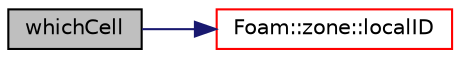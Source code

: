 digraph "whichCell"
{
  bgcolor="transparent";
  edge [fontname="Helvetica",fontsize="10",labelfontname="Helvetica",labelfontsize="10"];
  node [fontname="Helvetica",fontsize="10",shape=record];
  rankdir="LR";
  Node638 [label="whichCell",height=0.2,width=0.4,color="black", fillcolor="grey75", style="filled", fontcolor="black"];
  Node638 -> Node639 [color="midnightblue",fontsize="10",style="solid",fontname="Helvetica"];
  Node639 [label="Foam::zone::localID",height=0.2,width=0.4,color="red",URL="$a28673.html#a75106762f7d022fd6c520282b74fbac9",tooltip="Map storing the local index for every global index. Used to find. "];
}
